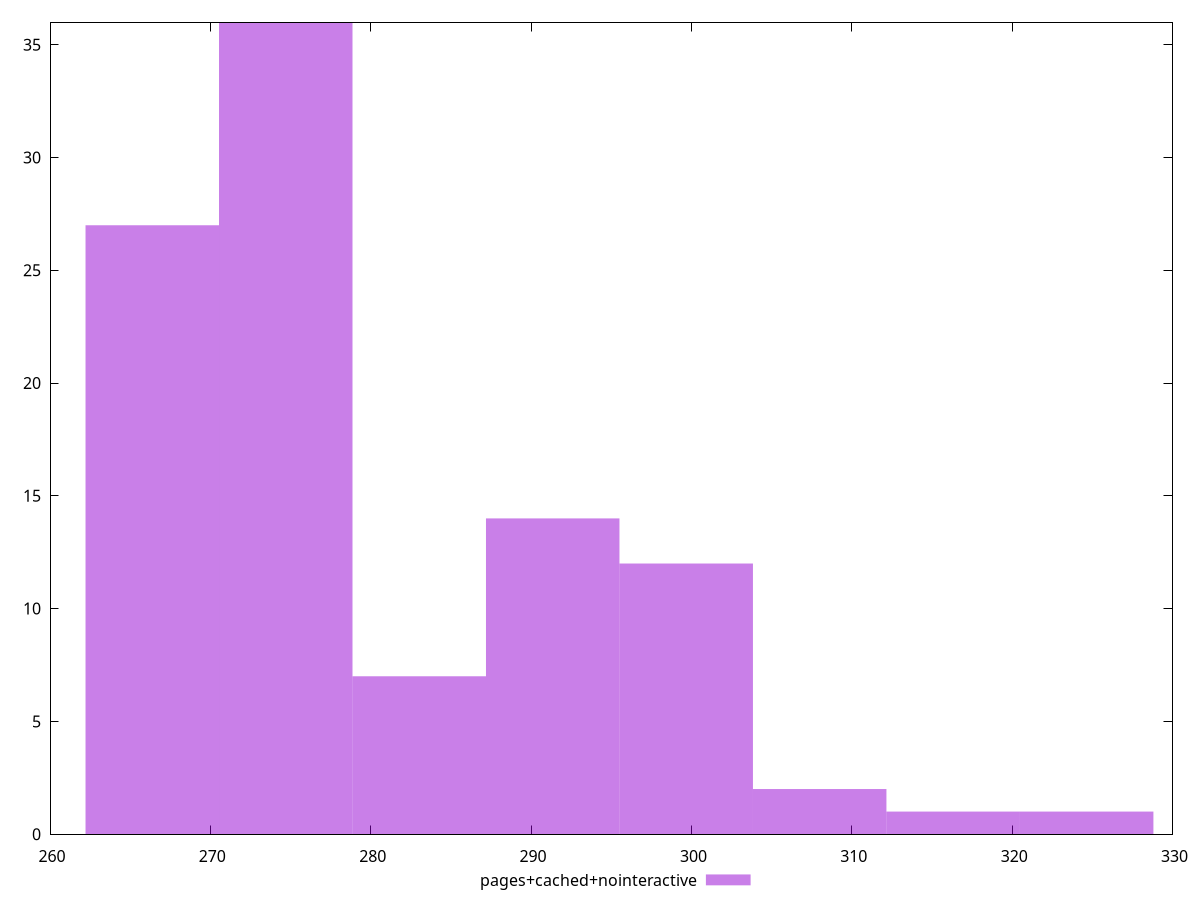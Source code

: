 $_pagesCachedNointeractive <<EOF
299.6746968970315 12
266.3775083529169 27
316.3232911690888 1
291.35039976100285 14
274.7018054889455 36
324.64758830511744 1
283.0261026249742 7
307.99899403306017 2
EOF
set key outside below
set terminal pngcairo
set output "report_00004_2020-11-02T20-21-41.718Z/total-blocking-time/pages+cached+nointeractive//raw_hist.png"
set yrange [0:36]
set boxwidth 8.324297136028653
set style fill transparent solid 0.5 noborder
plot $_pagesCachedNointeractive title "pages+cached+nointeractive" with boxes ,